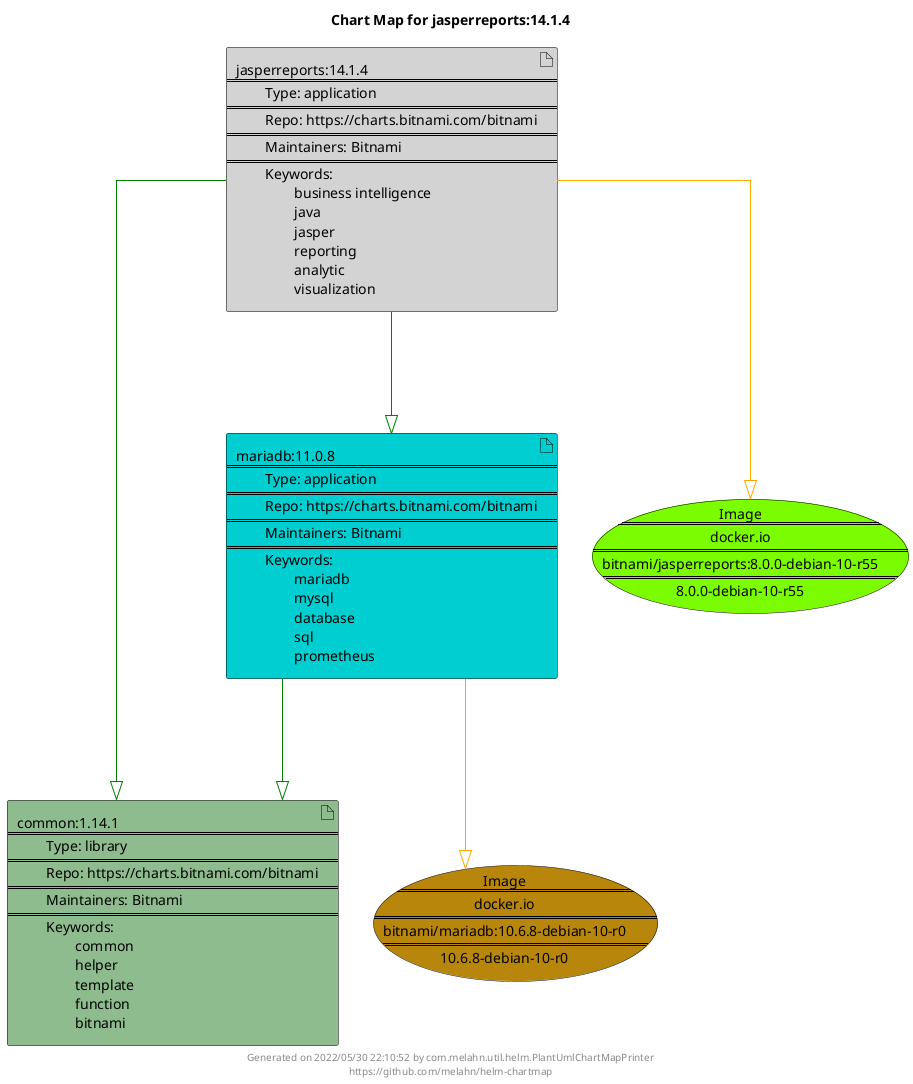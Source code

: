 @startuml
skinparam linetype ortho
skinparam backgroundColor white
skinparam usecaseBorderColor black
skinparam usecaseArrowColor LightSlateGray
skinparam artifactBorderColor black
skinparam artifactArrowColor LightSlateGray

title Chart Map for jasperreports:14.1.4

'There are 3 referenced Helm Charts
artifact "jasperreports:14.1.4\n====\n\tType: application\n====\n\tRepo: https://charts.bitnami.com/bitnami\n====\n\tMaintainers: Bitnami\n====\n\tKeywords: \n\t\tbusiness intelligence\n\t\tjava\n\t\tjasper\n\t\treporting\n\t\tanalytic\n\t\tvisualization" as jasperreports_14_1_4 #LightGrey
artifact "common:1.14.1\n====\n\tType: library\n====\n\tRepo: https://charts.bitnami.com/bitnami\n====\n\tMaintainers: Bitnami\n====\n\tKeywords: \n\t\tcommon\n\t\thelper\n\t\ttemplate\n\t\tfunction\n\t\tbitnami" as common_1_14_1 #DarkSeaGreen
artifact "mariadb:11.0.8\n====\n\tType: application\n====\n\tRepo: https://charts.bitnami.com/bitnami\n====\n\tMaintainers: Bitnami\n====\n\tKeywords: \n\t\tmariadb\n\t\tmysql\n\t\tdatabase\n\t\tsql\n\t\tprometheus" as mariadb_11_0_8 #DarkTurquoise

'There are 2 referenced Docker Images
usecase "Image\n====\ndocker.io\n====\nbitnami/jasperreports:8.0.0-debian-10-r55\n====\n8.0.0-debian-10-r55" as docker_io_bitnami_jasperreports_8_0_0_debian_10_r55 #LawnGreen
usecase "Image\n====\ndocker.io\n====\nbitnami/mariadb:10.6.8-debian-10-r0\n====\n10.6.8-debian-10-r0" as docker_io_bitnami_mariadb_10_6_8_debian_10_r0 #DarkGoldenRod

'Chart Dependencies
jasperreports_14_1_4--[#green]-|>common_1_14_1
jasperreports_14_1_4--[#green]-|>mariadb_11_0_8
mariadb_11_0_8--[#green]-|>common_1_14_1
jasperreports_14_1_4--[#orange]-|>docker_io_bitnami_jasperreports_8_0_0_debian_10_r55
mariadb_11_0_8--[#orange]-|>docker_io_bitnami_mariadb_10_6_8_debian_10_r0

center footer Generated on 2022/05/30 22:10:52 by com.melahn.util.helm.PlantUmlChartMapPrinter\nhttps://github.com/melahn/helm-chartmap
@enduml
